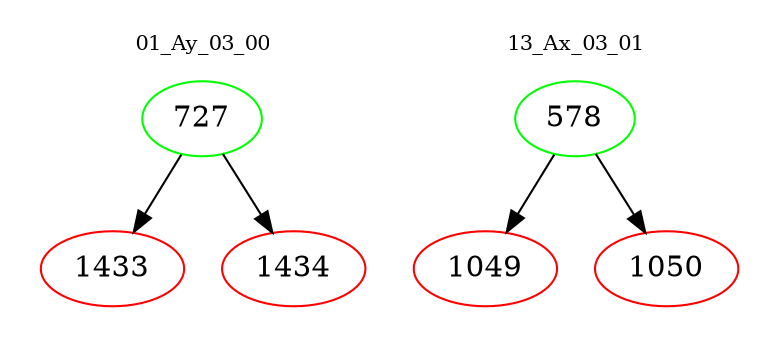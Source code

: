 digraph{
subgraph cluster_0 {
color = white
label = "01_Ay_03_00";
fontsize=10;
T0_727 [label="727", color="green"]
T0_727 -> T0_1433 [color="black"]
T0_1433 [label="1433", color="red"]
T0_727 -> T0_1434 [color="black"]
T0_1434 [label="1434", color="red"]
}
subgraph cluster_1 {
color = white
label = "13_Ax_03_01";
fontsize=10;
T1_578 [label="578", color="green"]
T1_578 -> T1_1049 [color="black"]
T1_1049 [label="1049", color="red"]
T1_578 -> T1_1050 [color="black"]
T1_1050 [label="1050", color="red"]
}
}

